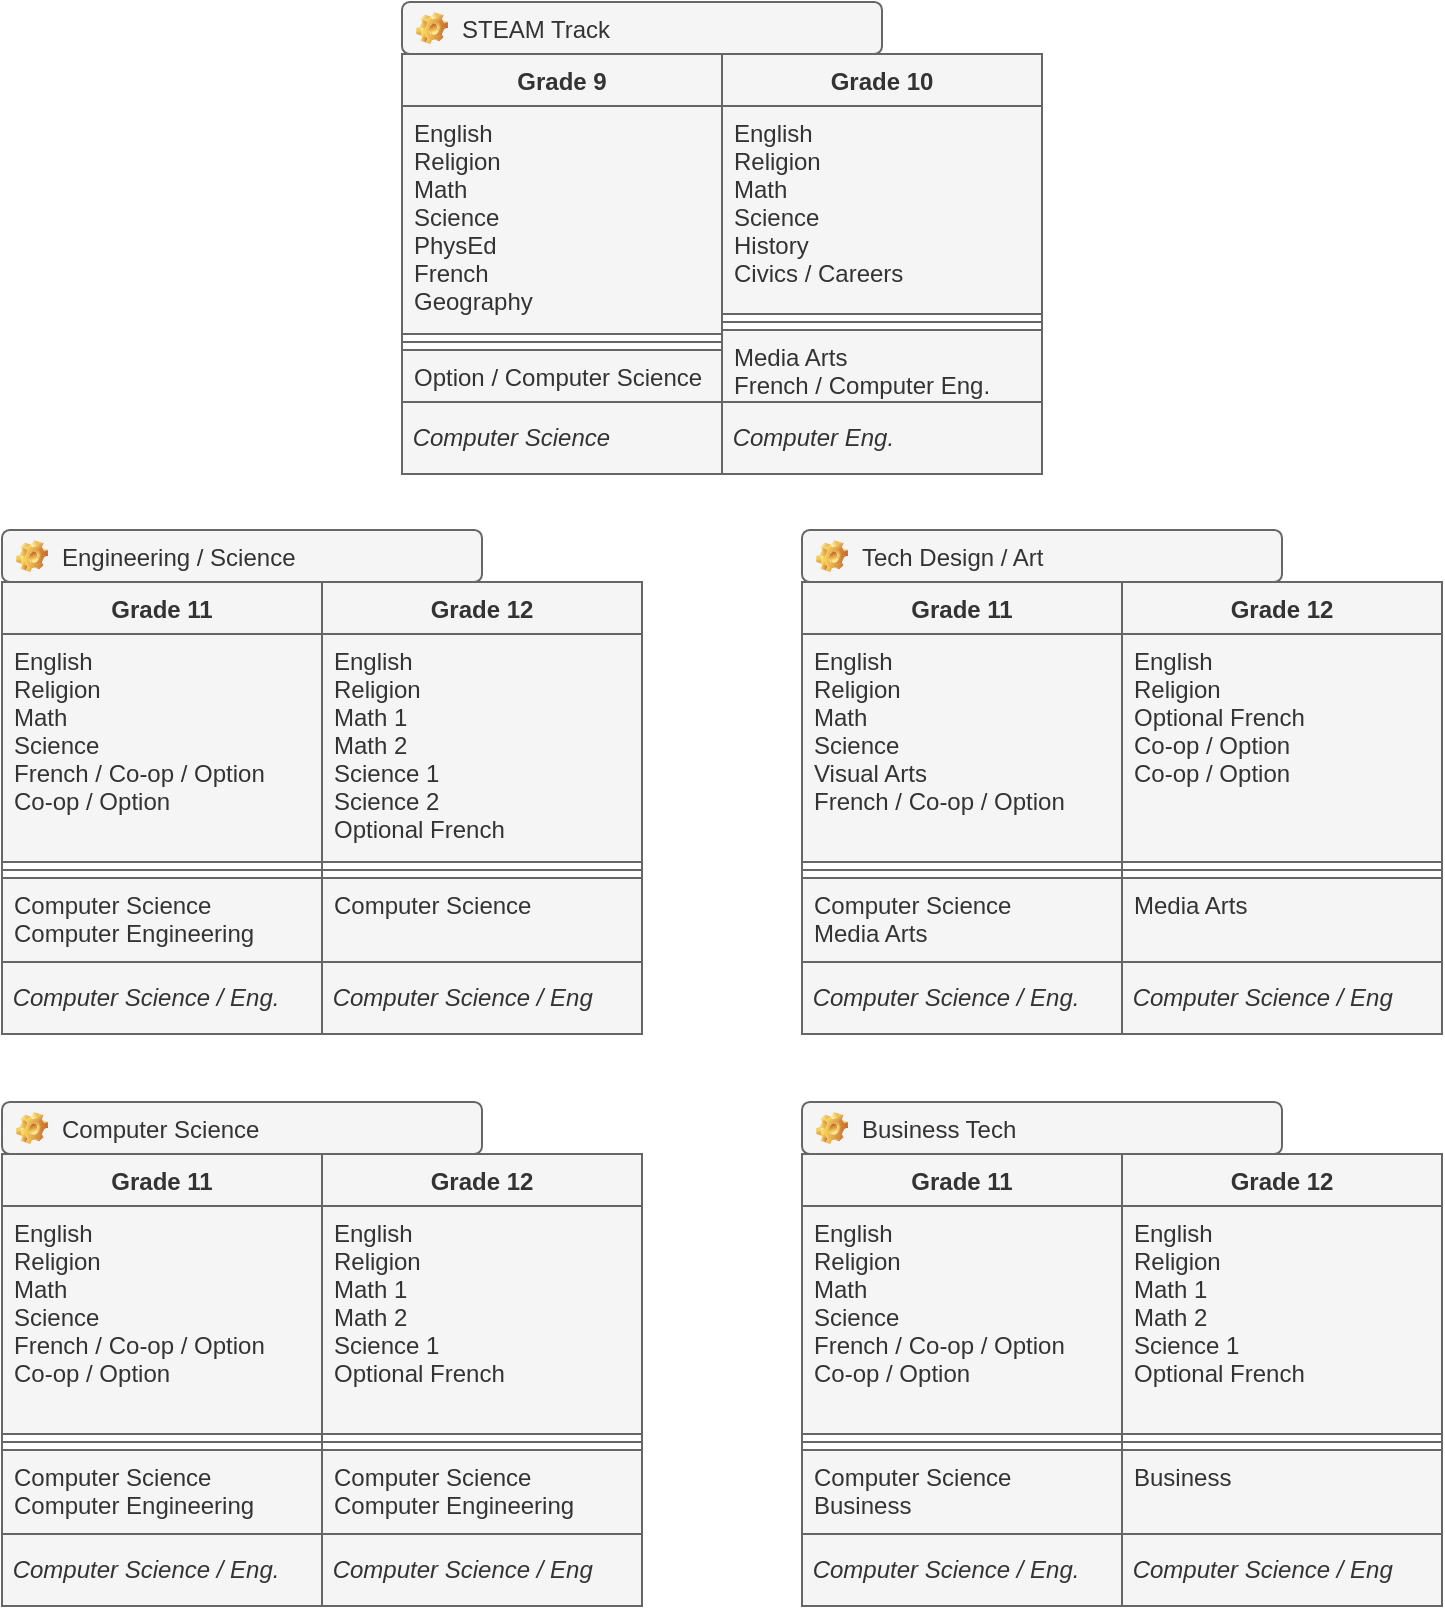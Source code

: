 <mxfile>
    <diagram id="nop7J7Rvb9QtNTo36faY" name="Page-1">
        <mxGraphModel dx="455" dy="485" grid="1" gridSize="10" guides="1" tooltips="1" connect="1" arrows="1" fold="1" page="1" pageScale="1" pageWidth="827" pageHeight="1169" math="0" shadow="0">
            <root>
                <mxCell id="0"/>
                <mxCell id="1" parent="0"/>
                <mxCell id="2" value="Grade 9" style="swimlane;fontStyle=1;align=center;verticalAlign=top;childLayout=stackLayout;horizontal=1;startSize=26;horizontalStack=0;resizeParent=1;resizeParentMax=0;resizeLast=0;collapsible=1;marginBottom=0;fillColor=#f5f5f5;fontColor=#333333;strokeColor=#666666;" vertex="1" parent="1">
                    <mxGeometry x="240" y="36" width="160" height="174" as="geometry">
                        <mxRectangle x="40" y="40" width="80" height="26" as="alternateBounds"/>
                    </mxGeometry>
                </mxCell>
                <mxCell id="3" value="English&#10;Religion&#10;Math&#10;Science&#10;PhysEd&#10;French&#10;Geography" style="text;strokeColor=#666666;fillColor=#f5f5f5;align=left;verticalAlign=top;spacingLeft=4;spacingRight=4;overflow=hidden;rotatable=0;points=[[0,0.5],[1,0.5]];portConstraint=eastwest;fontColor=#333333;" vertex="1" parent="2">
                    <mxGeometry y="26" width="160" height="114" as="geometry"/>
                </mxCell>
                <mxCell id="4" value="" style="line;strokeWidth=1;fillColor=#f5f5f5;align=left;verticalAlign=middle;spacingTop=-1;spacingLeft=3;spacingRight=3;rotatable=0;labelPosition=right;points=[];portConstraint=eastwest;fontColor=#333333;strokeColor=#666666;" vertex="1" parent="2">
                    <mxGeometry y="140" width="160" height="8" as="geometry"/>
                </mxCell>
                <mxCell id="5" value="Option / Computer Science" style="text;strokeColor=#666666;fillColor=#f5f5f5;align=left;verticalAlign=top;spacingLeft=4;spacingRight=4;overflow=hidden;rotatable=0;points=[[0,0.5],[1,0.5]];portConstraint=eastwest;fontColor=#333333;" vertex="1" parent="2">
                    <mxGeometry y="148" width="160" height="26" as="geometry"/>
                </mxCell>
                <mxCell id="10" value="Grade 11" style="swimlane;fontStyle=1;align=center;verticalAlign=top;childLayout=stackLayout;horizontal=1;startSize=26;horizontalStack=0;resizeParent=1;resizeParentMax=0;resizeLast=0;collapsible=1;marginBottom=0;fillColor=#f5f5f5;fontColor=#333333;strokeColor=#666666;" vertex="1" parent="1">
                    <mxGeometry x="40" y="300" width="160" height="190" as="geometry">
                        <mxRectangle x="40" y="40" width="80" height="26" as="alternateBounds"/>
                    </mxGeometry>
                </mxCell>
                <mxCell id="11" value="English&#10;Religion&#10;Math&#10;Science&#10;French / Co-op / Option&#10;Co-op / Option" style="text;fillColor=#f5f5f5;align=left;verticalAlign=top;spacingLeft=4;spacingRight=4;overflow=hidden;rotatable=0;points=[[0,0.5],[1,0.5]];portConstraint=eastwest;fontColor=#333333;strokeColor=#666666;" vertex="1" parent="10">
                    <mxGeometry y="26" width="160" height="114" as="geometry"/>
                </mxCell>
                <mxCell id="12" value="" style="line;strokeWidth=1;fillColor=#f5f5f5;align=left;verticalAlign=middle;spacingTop=-1;spacingLeft=3;spacingRight=3;rotatable=0;labelPosition=right;points=[];portConstraint=eastwest;fontColor=#333333;strokeColor=#666666;" vertex="1" parent="10">
                    <mxGeometry y="140" width="160" height="8" as="geometry"/>
                </mxCell>
                <mxCell id="13" value="Computer Science&#10;Computer Engineering" style="text;strokeColor=#666666;fillColor=#f5f5f5;align=left;verticalAlign=top;spacingLeft=4;spacingRight=4;overflow=hidden;rotatable=0;points=[[0,0.5],[1,0.5]];portConstraint=eastwest;fontColor=#333333;" vertex="1" parent="10">
                    <mxGeometry y="148" width="160" height="42" as="geometry"/>
                </mxCell>
                <mxCell id="14" value="Grade 12" style="swimlane;fontStyle=1;align=center;verticalAlign=top;childLayout=stackLayout;horizontal=1;startSize=26;horizontalStack=0;resizeParent=1;resizeParentMax=0;resizeLast=0;collapsible=1;marginBottom=0;fillColor=#f5f5f5;fontColor=#333333;strokeColor=#666666;" vertex="1" parent="1">
                    <mxGeometry x="200" y="300" width="160" height="190" as="geometry">
                        <mxRectangle x="40" y="40" width="80" height="26" as="alternateBounds"/>
                    </mxGeometry>
                </mxCell>
                <mxCell id="15" value="English&#10;Religion&#10;Math 1&#10;Math 2&#10;Science 1&#10;Science 2&#10;Optional French" style="text;fillColor=#f5f5f5;align=left;verticalAlign=top;spacingLeft=4;spacingRight=4;overflow=hidden;rotatable=0;points=[[0,0.5],[1,0.5]];portConstraint=eastwest;fontColor=#333333;strokeColor=#666666;" vertex="1" parent="14">
                    <mxGeometry y="26" width="160" height="114" as="geometry"/>
                </mxCell>
                <mxCell id="16" value="" style="line;strokeWidth=1;fillColor=#f5f5f5;align=left;verticalAlign=middle;spacingTop=-1;spacingLeft=3;spacingRight=3;rotatable=0;labelPosition=right;points=[];portConstraint=eastwest;fontColor=#333333;strokeColor=#666666;" vertex="1" parent="14">
                    <mxGeometry y="140" width="160" height="8" as="geometry"/>
                </mxCell>
                <mxCell id="17" value="Computer Science" style="text;strokeColor=#666666;fillColor=#f5f5f5;align=left;verticalAlign=top;spacingLeft=4;spacingRight=4;overflow=hidden;rotatable=0;points=[[0,0.5],[1,0.5]];portConstraint=eastwest;fontColor=#333333;" vertex="1" parent="14">
                    <mxGeometry y="148" width="160" height="42" as="geometry"/>
                </mxCell>
                <mxCell id="20" value="&lt;i&gt;&amp;nbsp;Computer Science&lt;/i&gt;" style="html=1;align=left;fillColor=#f5f5f5;fontColor=#333333;strokeColor=#666666;" vertex="1" parent="1">
                    <mxGeometry x="240" y="210" width="160" height="36" as="geometry"/>
                </mxCell>
                <mxCell id="22" value="&lt;i&gt;&amp;nbsp;Computer Science / Eng.&lt;/i&gt;" style="html=1;align=left;fillColor=#f5f5f5;fontColor=#333333;strokeColor=#666666;" vertex="1" parent="1">
                    <mxGeometry x="40" y="490" width="160" height="36" as="geometry"/>
                </mxCell>
                <mxCell id="23" value="&lt;i&gt;&amp;nbsp;Computer Science / Eng&lt;/i&gt;" style="html=1;align=left;fillColor=#f5f5f5;fontColor=#333333;strokeColor=#666666;" vertex="1" parent="1">
                    <mxGeometry x="200" y="490" width="160" height="36" as="geometry"/>
                </mxCell>
                <mxCell id="24" value="Grade 11" style="swimlane;fontStyle=1;align=center;verticalAlign=top;childLayout=stackLayout;horizontal=1;startSize=26;horizontalStack=0;resizeParent=1;resizeParentMax=0;resizeLast=0;collapsible=1;marginBottom=0;fillColor=#f5f5f5;fontColor=#333333;strokeColor=#666666;" vertex="1" parent="1">
                    <mxGeometry x="440" y="300" width="160" height="190" as="geometry">
                        <mxRectangle x="40" y="40" width="80" height="26" as="alternateBounds"/>
                    </mxGeometry>
                </mxCell>
                <mxCell id="25" value="English&#10;Religion&#10;Math&#10;Science&#10;Visual Arts&#10;French / Co-op / Option" style="text;fillColor=#f5f5f5;align=left;verticalAlign=top;spacingLeft=4;spacingRight=4;overflow=hidden;rotatable=0;points=[[0,0.5],[1,0.5]];portConstraint=eastwest;fontColor=#333333;strokeColor=#666666;" vertex="1" parent="24">
                    <mxGeometry y="26" width="160" height="114" as="geometry"/>
                </mxCell>
                <mxCell id="26" value="" style="line;strokeWidth=1;fillColor=#f5f5f5;align=left;verticalAlign=middle;spacingTop=-1;spacingLeft=3;spacingRight=3;rotatable=0;labelPosition=right;points=[];portConstraint=eastwest;fontColor=#333333;strokeColor=#666666;" vertex="1" parent="24">
                    <mxGeometry y="140" width="160" height="8" as="geometry"/>
                </mxCell>
                <mxCell id="27" value="Computer Science&#10;Media Arts" style="text;strokeColor=#666666;fillColor=#f5f5f5;align=left;verticalAlign=top;spacingLeft=4;spacingRight=4;overflow=hidden;rotatable=0;points=[[0,0.5],[1,0.5]];portConstraint=eastwest;fontColor=#333333;" vertex="1" parent="24">
                    <mxGeometry y="148" width="160" height="42" as="geometry"/>
                </mxCell>
                <mxCell id="28" value="Grade 12" style="swimlane;fontStyle=1;align=center;verticalAlign=top;childLayout=stackLayout;horizontal=1;startSize=26;horizontalStack=0;resizeParent=1;resizeParentMax=0;resizeLast=0;collapsible=1;marginBottom=0;fillColor=#f5f5f5;fontColor=#333333;strokeColor=#666666;" vertex="1" parent="1">
                    <mxGeometry x="600" y="300" width="160" height="190" as="geometry">
                        <mxRectangle x="40" y="40" width="80" height="26" as="alternateBounds"/>
                    </mxGeometry>
                </mxCell>
                <mxCell id="29" value="English&#10;Religion&#10;Optional French&#10;Co-op / Option&#10;Co-op / Option&#10;" style="text;fillColor=#f5f5f5;align=left;verticalAlign=top;spacingLeft=4;spacingRight=4;overflow=hidden;rotatable=0;points=[[0,0.5],[1,0.5]];portConstraint=eastwest;fontColor=#333333;strokeColor=#666666;" vertex="1" parent="28">
                    <mxGeometry y="26" width="160" height="114" as="geometry"/>
                </mxCell>
                <mxCell id="30" value="" style="line;strokeWidth=1;fillColor=#f5f5f5;align=left;verticalAlign=middle;spacingTop=-1;spacingLeft=3;spacingRight=3;rotatable=0;labelPosition=right;points=[];portConstraint=eastwest;fontColor=#333333;strokeColor=#666666;" vertex="1" parent="28">
                    <mxGeometry y="140" width="160" height="8" as="geometry"/>
                </mxCell>
                <mxCell id="31" value="Media Arts" style="text;strokeColor=#666666;fillColor=#f5f5f5;align=left;verticalAlign=top;spacingLeft=4;spacingRight=4;overflow=hidden;rotatable=0;points=[[0,0.5],[1,0.5]];portConstraint=eastwest;fontColor=#333333;" vertex="1" parent="28">
                    <mxGeometry y="148" width="160" height="42" as="geometry"/>
                </mxCell>
                <mxCell id="32" value="&lt;i&gt;&amp;nbsp;Computer Science / Eng.&lt;/i&gt;" style="html=1;align=left;fillColor=#f5f5f5;fontColor=#333333;strokeColor=#666666;" vertex="1" parent="1">
                    <mxGeometry x="440" y="490" width="160" height="36" as="geometry"/>
                </mxCell>
                <mxCell id="33" value="&lt;i&gt;&amp;nbsp;Computer Science / Eng&lt;/i&gt;" style="html=1;align=left;fillColor=#f5f5f5;fontColor=#333333;strokeColor=#666666;" vertex="1" parent="1">
                    <mxGeometry x="600" y="490" width="160" height="36" as="geometry"/>
                </mxCell>
                <mxCell id="34" value="Engineering / Science" style="label;fontStyle=0;strokeColor=#666666;fillColor=#f5f5f5;align=left;verticalAlign=top;overflow=hidden;spacingLeft=28;spacingRight=4;rotatable=0;points=[[0,0.5],[1,0.5]];portConstraint=eastwest;imageWidth=16;imageHeight=16;image=img/clipart/Gear_128x128.png;fontColor=#333333;" vertex="1" parent="1">
                    <mxGeometry x="40" y="274" width="240" height="26" as="geometry"/>
                </mxCell>
                <mxCell id="35" value="Tech Design / Art" style="label;fontStyle=0;strokeColor=#666666;fillColor=#f5f5f5;align=left;verticalAlign=top;overflow=hidden;spacingLeft=28;spacingRight=4;rotatable=0;points=[[0,0.5],[1,0.5]];portConstraint=eastwest;imageWidth=16;imageHeight=16;image=img/clipart/Gear_128x128.png;fontColor=#333333;" vertex="1" parent="1">
                    <mxGeometry x="440" y="274" width="240" height="26" as="geometry"/>
                </mxCell>
                <mxCell id="36" value="Grade 11" style="swimlane;fontStyle=1;align=center;verticalAlign=top;childLayout=stackLayout;horizontal=1;startSize=26;horizontalStack=0;resizeParent=1;resizeParentMax=0;resizeLast=0;collapsible=1;marginBottom=0;fillColor=#f5f5f5;fontColor=#333333;strokeColor=#666666;" vertex="1" parent="1">
                    <mxGeometry x="40" y="586" width="160" height="190" as="geometry">
                        <mxRectangle x="40" y="40" width="80" height="26" as="alternateBounds"/>
                    </mxGeometry>
                </mxCell>
                <mxCell id="37" value="English&#10;Religion&#10;Math&#10;Science&#10;French / Co-op / Option&#10;Co-op / Option" style="text;strokeColor=#666666;fillColor=#f5f5f5;align=left;verticalAlign=top;spacingLeft=4;spacingRight=4;overflow=hidden;rotatable=0;points=[[0,0.5],[1,0.5]];portConstraint=eastwest;fontColor=#333333;" vertex="1" parent="36">
                    <mxGeometry y="26" width="160" height="114" as="geometry"/>
                </mxCell>
                <mxCell id="38" value="" style="line;strokeWidth=1;fillColor=#f5f5f5;align=left;verticalAlign=middle;spacingTop=-1;spacingLeft=3;spacingRight=3;rotatable=0;labelPosition=right;points=[];portConstraint=eastwest;fontColor=#333333;strokeColor=#666666;" vertex="1" parent="36">
                    <mxGeometry y="140" width="160" height="8" as="geometry"/>
                </mxCell>
                <mxCell id="39" value="Computer Science&#10;Computer Engineering" style="text;strokeColor=#666666;fillColor=#f5f5f5;align=left;verticalAlign=top;spacingLeft=4;spacingRight=4;overflow=hidden;rotatable=0;points=[[0,0.5],[1,0.5]];portConstraint=eastwest;fontColor=#333333;" vertex="1" parent="36">
                    <mxGeometry y="148" width="160" height="42" as="geometry"/>
                </mxCell>
                <mxCell id="40" value="Grade 12" style="swimlane;fontStyle=1;align=center;verticalAlign=top;childLayout=stackLayout;horizontal=1;startSize=26;horizontalStack=0;resizeParent=1;resizeParentMax=0;resizeLast=0;collapsible=1;marginBottom=0;fillColor=#f5f5f5;fontColor=#333333;strokeColor=#666666;" vertex="1" parent="1">
                    <mxGeometry x="200" y="586" width="160" height="190" as="geometry">
                        <mxRectangle x="40" y="40" width="80" height="26" as="alternateBounds"/>
                    </mxGeometry>
                </mxCell>
                <mxCell id="41" value="English&#10;Religion&#10;Math 1&#10;Math 2&#10;Science 1&#10;Optional French" style="text;strokeColor=#666666;fillColor=#f5f5f5;align=left;verticalAlign=top;spacingLeft=4;spacingRight=4;overflow=hidden;rotatable=0;points=[[0,0.5],[1,0.5]];portConstraint=eastwest;fontColor=#333333;" vertex="1" parent="40">
                    <mxGeometry y="26" width="160" height="114" as="geometry"/>
                </mxCell>
                <mxCell id="42" value="" style="line;strokeWidth=1;fillColor=#f5f5f5;align=left;verticalAlign=middle;spacingTop=-1;spacingLeft=3;spacingRight=3;rotatable=0;labelPosition=right;points=[];portConstraint=eastwest;fontColor=#333333;strokeColor=#666666;" vertex="1" parent="40">
                    <mxGeometry y="140" width="160" height="8" as="geometry"/>
                </mxCell>
                <mxCell id="43" value="Computer Science&#10;Computer Engineering" style="text;strokeColor=#666666;fillColor=#f5f5f5;align=left;verticalAlign=top;spacingLeft=4;spacingRight=4;overflow=hidden;rotatable=0;points=[[0,0.5],[1,0.5]];portConstraint=eastwest;fontColor=#333333;" vertex="1" parent="40">
                    <mxGeometry y="148" width="160" height="42" as="geometry"/>
                </mxCell>
                <mxCell id="44" value="&lt;i&gt;&amp;nbsp;Computer Science / Eng.&lt;/i&gt;" style="html=1;align=left;fillColor=#f5f5f5;fontColor=#333333;strokeColor=#666666;" vertex="1" parent="1">
                    <mxGeometry x="40" y="776" width="160" height="36" as="geometry"/>
                </mxCell>
                <mxCell id="45" value="&lt;i&gt;&amp;nbsp;Computer Science / Eng&lt;/i&gt;" style="html=1;align=left;fillColor=#f5f5f5;fontColor=#333333;strokeColor=#666666;" vertex="1" parent="1">
                    <mxGeometry x="200" y="776" width="160" height="36" as="geometry"/>
                </mxCell>
                <mxCell id="46" value="Computer Science" style="label;fontStyle=0;strokeColor=#666666;fillColor=#f5f5f5;align=left;verticalAlign=top;overflow=hidden;spacingLeft=28;spacingRight=4;rotatable=0;points=[[0,0.5],[1,0.5]];portConstraint=eastwest;imageWidth=16;imageHeight=16;image=img/clipart/Gear_128x128.png;fontColor=#333333;" vertex="1" parent="1">
                    <mxGeometry x="40" y="560" width="240" height="26" as="geometry"/>
                </mxCell>
                <mxCell id="47" value="Grade 11" style="swimlane;fontStyle=1;align=center;verticalAlign=top;childLayout=stackLayout;horizontal=1;startSize=26;horizontalStack=0;resizeParent=1;resizeParentMax=0;resizeLast=0;collapsible=1;marginBottom=0;fillColor=#f5f5f5;fontColor=#333333;strokeColor=#666666;" vertex="1" parent="1">
                    <mxGeometry x="440" y="586" width="160" height="190" as="geometry">
                        <mxRectangle x="40" y="40" width="80" height="26" as="alternateBounds"/>
                    </mxGeometry>
                </mxCell>
                <mxCell id="48" value="English&#10;Religion&#10;Math&#10;Science&#10;French / Co-op / Option&#10;Co-op / Option" style="text;strokeColor=#666666;fillColor=#f5f5f5;align=left;verticalAlign=top;spacingLeft=4;spacingRight=4;overflow=hidden;rotatable=0;points=[[0,0.5],[1,0.5]];portConstraint=eastwest;fontColor=#333333;" vertex="1" parent="47">
                    <mxGeometry y="26" width="160" height="114" as="geometry"/>
                </mxCell>
                <mxCell id="49" value="" style="line;strokeWidth=1;fillColor=#f5f5f5;align=left;verticalAlign=middle;spacingTop=-1;spacingLeft=3;spacingRight=3;rotatable=0;labelPosition=right;points=[];portConstraint=eastwest;fontColor=#333333;strokeColor=#666666;" vertex="1" parent="47">
                    <mxGeometry y="140" width="160" height="8" as="geometry"/>
                </mxCell>
                <mxCell id="50" value="Computer Science&#10;Business" style="text;strokeColor=#666666;fillColor=#f5f5f5;align=left;verticalAlign=top;spacingLeft=4;spacingRight=4;overflow=hidden;rotatable=0;points=[[0,0.5],[1,0.5]];portConstraint=eastwest;fontColor=#333333;" vertex="1" parent="47">
                    <mxGeometry y="148" width="160" height="42" as="geometry"/>
                </mxCell>
                <mxCell id="51" value="Grade 12" style="swimlane;fontStyle=1;align=center;verticalAlign=top;childLayout=stackLayout;horizontal=1;startSize=26;horizontalStack=0;resizeParent=1;resizeParentMax=0;resizeLast=0;collapsible=1;marginBottom=0;fillColor=#f5f5f5;fontColor=#333333;strokeColor=#666666;" vertex="1" parent="1">
                    <mxGeometry x="600" y="586" width="160" height="190" as="geometry">
                        <mxRectangle x="40" y="40" width="80" height="26" as="alternateBounds"/>
                    </mxGeometry>
                </mxCell>
                <mxCell id="52" value="English&#10;Religion&#10;Math 1&#10;Math 2&#10;Science 1&#10;Optional French" style="text;strokeColor=#666666;fillColor=#f5f5f5;align=left;verticalAlign=top;spacingLeft=4;spacingRight=4;overflow=hidden;rotatable=0;points=[[0,0.5],[1,0.5]];portConstraint=eastwest;fontColor=#333333;" vertex="1" parent="51">
                    <mxGeometry y="26" width="160" height="114" as="geometry"/>
                </mxCell>
                <mxCell id="53" value="" style="line;strokeWidth=1;fillColor=#f5f5f5;align=left;verticalAlign=middle;spacingTop=-1;spacingLeft=3;spacingRight=3;rotatable=0;labelPosition=right;points=[];portConstraint=eastwest;fontColor=#333333;strokeColor=#666666;" vertex="1" parent="51">
                    <mxGeometry y="140" width="160" height="8" as="geometry"/>
                </mxCell>
                <mxCell id="54" value="Business" style="text;strokeColor=#666666;fillColor=#f5f5f5;align=left;verticalAlign=top;spacingLeft=4;spacingRight=4;overflow=hidden;rotatable=0;points=[[0,0.5],[1,0.5]];portConstraint=eastwest;fontColor=#333333;" vertex="1" parent="51">
                    <mxGeometry y="148" width="160" height="42" as="geometry"/>
                </mxCell>
                <mxCell id="55" value="&lt;i&gt;&amp;nbsp;Computer Science / Eng.&lt;/i&gt;" style="html=1;align=left;fillColor=#f5f5f5;fontColor=#333333;strokeColor=#666666;" vertex="1" parent="1">
                    <mxGeometry x="440" y="776" width="160" height="36" as="geometry"/>
                </mxCell>
                <mxCell id="56" value="&lt;i&gt;&amp;nbsp;Computer Science / Eng&lt;/i&gt;" style="html=1;align=left;fillColor=#f5f5f5;fontColor=#333333;strokeColor=#666666;" vertex="1" parent="1">
                    <mxGeometry x="600" y="776" width="160" height="36" as="geometry"/>
                </mxCell>
                <mxCell id="57" value="Business Tech" style="label;fontStyle=0;strokeColor=#666666;fillColor=#f5f5f5;align=left;verticalAlign=top;overflow=hidden;spacingLeft=28;spacingRight=4;rotatable=0;points=[[0,0.5],[1,0.5]];portConstraint=eastwest;imageWidth=16;imageHeight=16;image=img/clipart/Gear_128x128.png;fontColor=#333333;" vertex="1" parent="1">
                    <mxGeometry x="440" y="560" width="240" height="26" as="geometry"/>
                </mxCell>
                <mxCell id="58" value="Grade 10" style="swimlane;fontStyle=1;align=center;verticalAlign=top;childLayout=stackLayout;horizontal=1;startSize=26;horizontalStack=0;resizeParent=1;resizeParentMax=0;resizeLast=0;collapsible=1;marginBottom=0;fillColor=#f5f5f5;fontColor=#333333;strokeColor=#666666;" vertex="1" parent="1">
                    <mxGeometry x="400" y="36" width="160" height="182" as="geometry">
                        <mxRectangle x="40" y="40" width="80" height="26" as="alternateBounds"/>
                    </mxGeometry>
                </mxCell>
                <mxCell id="59" value="English&#10;Religion&#10;Math&#10;Science&#10;History&#10;Civics / Careers" style="text;strokeColor=#666666;fillColor=#f5f5f5;align=left;verticalAlign=top;spacingLeft=4;spacingRight=4;overflow=hidden;rotatable=0;points=[[0,0.5],[1,0.5]];portConstraint=eastwest;fontColor=#333333;" vertex="1" parent="58">
                    <mxGeometry y="26" width="160" height="104" as="geometry"/>
                </mxCell>
                <mxCell id="60" value="" style="line;strokeWidth=1;fillColor=#f5f5f5;align=left;verticalAlign=middle;spacingTop=-1;spacingLeft=3;spacingRight=3;rotatable=0;labelPosition=right;points=[];portConstraint=eastwest;fontColor=#333333;strokeColor=#666666;" vertex="1" parent="58">
                    <mxGeometry y="130" width="160" height="8" as="geometry"/>
                </mxCell>
                <mxCell id="61" value="Media Arts&#10;French / Computer Eng." style="text;strokeColor=#666666;fillColor=#f5f5f5;align=left;verticalAlign=top;spacingLeft=4;spacingRight=4;overflow=hidden;rotatable=0;points=[[0,0.5],[1,0.5]];portConstraint=eastwest;fontColor=#333333;" vertex="1" parent="58">
                    <mxGeometry y="138" width="160" height="44" as="geometry"/>
                </mxCell>
                <mxCell id="62" value="&lt;i&gt;&amp;nbsp;Computer Eng.&lt;/i&gt;" style="html=1;align=left;fillColor=#f5f5f5;fontColor=#333333;strokeColor=#666666;" vertex="1" parent="1">
                    <mxGeometry x="400" y="210" width="160" height="36" as="geometry"/>
                </mxCell>
                <mxCell id="63" value="STEAM Track" style="label;fontStyle=0;strokeColor=#666666;fillColor=#f5f5f5;align=left;verticalAlign=top;overflow=hidden;spacingLeft=28;spacingRight=4;rotatable=0;points=[[0,0.5],[1,0.5]];portConstraint=eastwest;imageWidth=16;imageHeight=16;image=img/clipart/Gear_128x128.png;fontColor=#333333;" vertex="1" parent="1">
                    <mxGeometry x="240" y="10" width="240" height="26" as="geometry"/>
                </mxCell>
            </root>
        </mxGraphModel>
    </diagram>
</mxfile>